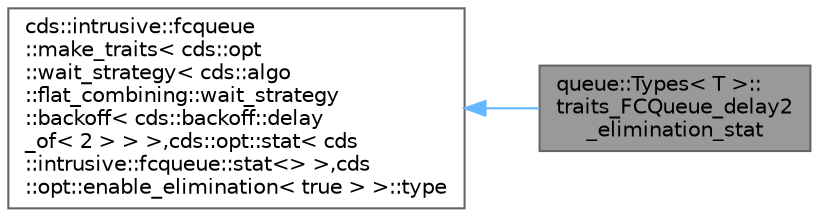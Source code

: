 digraph "queue::Types&lt; T &gt;::traits_FCQueue_delay2_elimination_stat"
{
 // LATEX_PDF_SIZE
  bgcolor="transparent";
  edge [fontname=Helvetica,fontsize=10,labelfontname=Helvetica,labelfontsize=10];
  node [fontname=Helvetica,fontsize=10,shape=box,height=0.2,width=0.4];
  rankdir="LR";
  Node1 [id="Node000001",label="queue::Types\< T \>::\ltraits_FCQueue_delay2\l_elimination_stat",height=0.2,width=0.4,color="gray40", fillcolor="grey60", style="filled", fontcolor="black",tooltip=" "];
  Node2 -> Node1 [id="edge1_Node000001_Node000002",dir="back",color="steelblue1",style="solid",tooltip=" "];
  Node2 [id="Node000002",label="cds::intrusive::fcqueue\l::make_traits\< cds::opt\l::wait_strategy\< cds::algo\l::flat_combining::wait_strategy\l::backoff\< cds::backoff::delay\l_of\< 2 \> \> \>,cds::opt::stat\< cds\l::intrusive::fcqueue::stat\<\> \>,cds\l::opt::enable_elimination\< true \> \>::type",height=0.2,width=0.4,color="gray40", fillcolor="white", style="filled",tooltip=" "];
}
